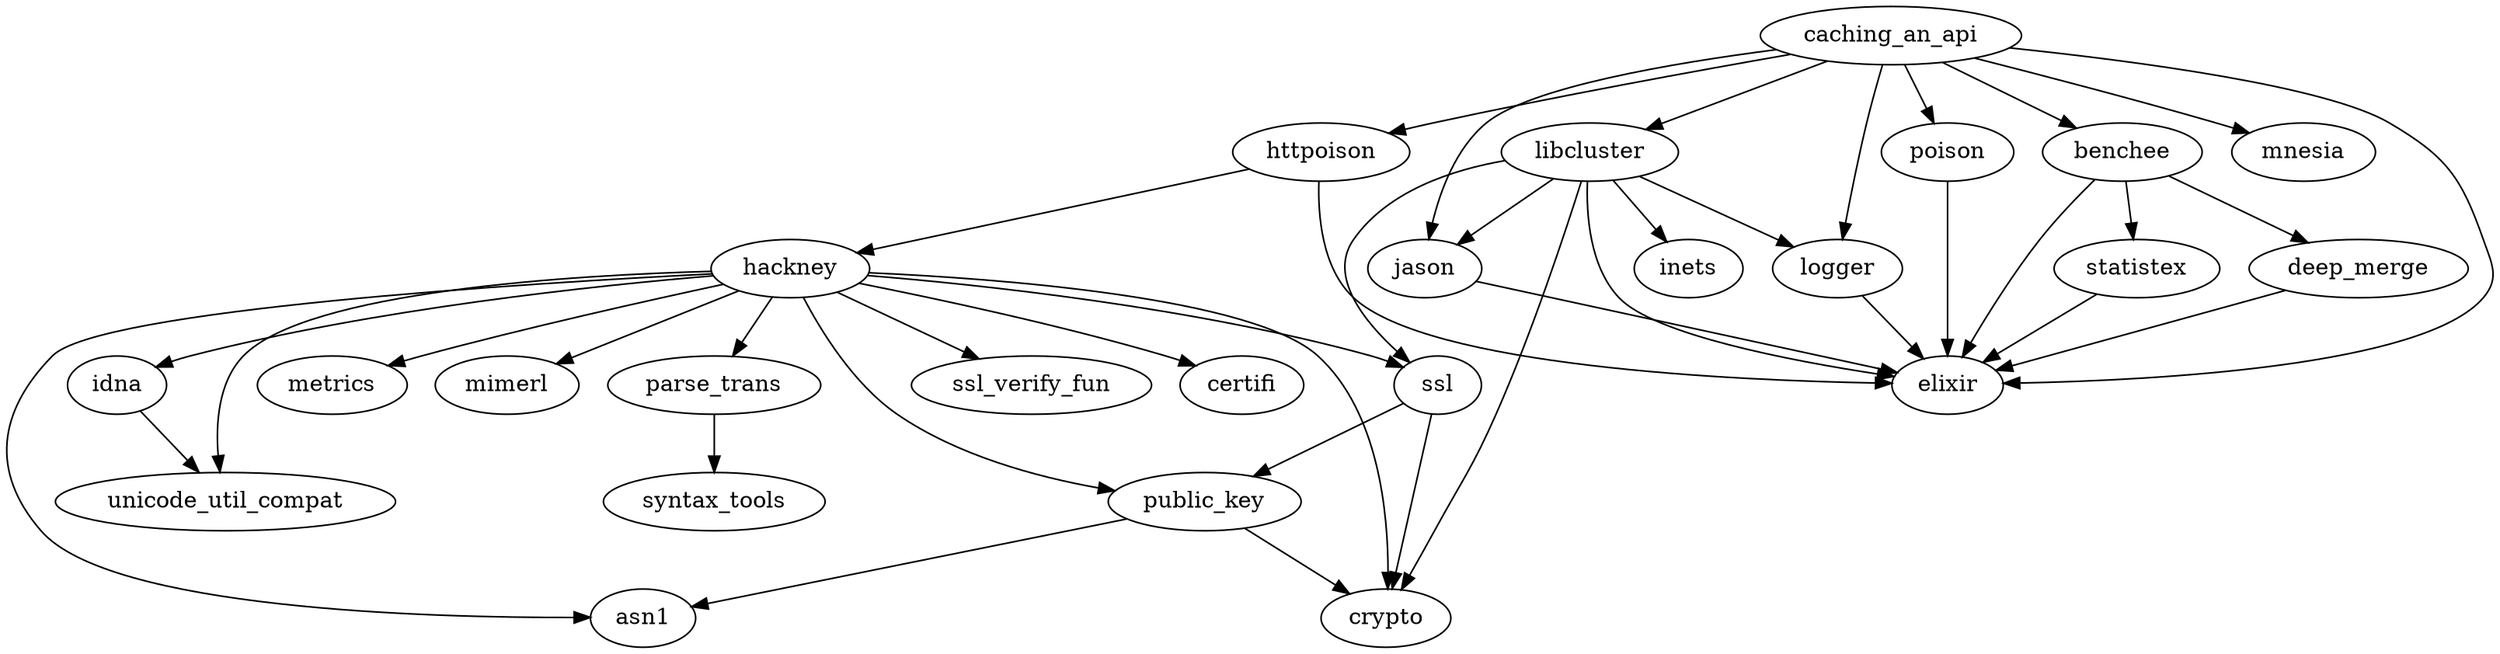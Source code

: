 digraph "application tree" {
  "caching_an_api"
  "caching_an_api" -> "benchee"
  "benchee" -> "deep_merge"
  "deep_merge" -> "elixir"
  "benchee" -> "elixir"
  "benchee" -> "statistex"
  "statistex" -> "elixir"
  "caching_an_api" -> "elixir"
  "caching_an_api" -> "httpoison"
  "httpoison" -> "elixir"
  "httpoison" -> "hackney"
  "hackney" -> "asn1"
  "hackney" -> "certifi"
  "hackney" -> "crypto"
  "hackney" -> "idna"
  "idna" -> "unicode_util_compat"
  "hackney" -> "metrics"
  "hackney" -> "mimerl"
  "hackney" -> "parse_trans"
  "parse_trans" -> "syntax_tools"
  "hackney" -> "public_key"
  "public_key" -> "asn1"
  "public_key" -> "crypto"
  "hackney" -> "ssl"
  "ssl" -> "crypto"
  "ssl" -> "public_key"
  "hackney" -> "ssl_verify_fun"
  "hackney" -> "unicode_util_compat"
  "caching_an_api" -> "jason"
  "jason" -> "elixir"
  "caching_an_api" -> "libcluster"
  "libcluster" -> "crypto"
  "libcluster" -> "elixir"
  "libcluster" -> "inets"
  "libcluster" -> "jason"
  "libcluster" -> "logger"
  "logger" -> "elixir"
  "libcluster" -> "ssl"
  "caching_an_api" -> "logger"
  "caching_an_api" -> "mnesia"
  "caching_an_api" -> "poison"
  "poison" -> "elixir"
}
